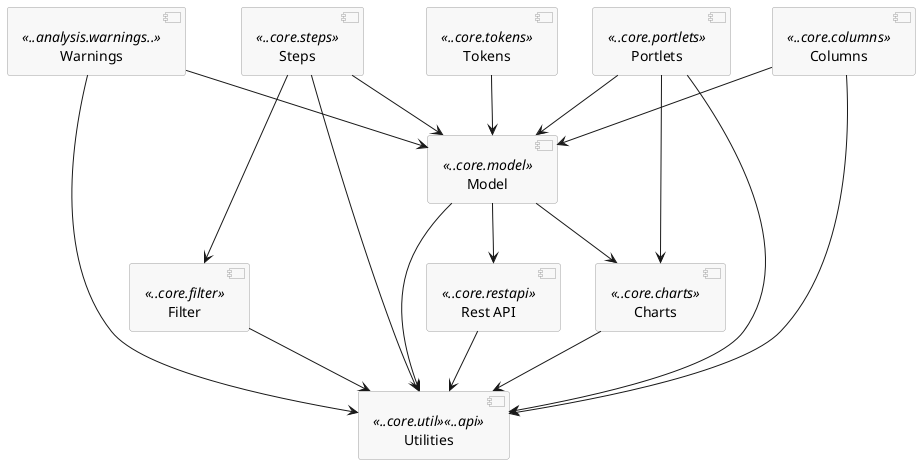 @startuml

skinparam componentStyle uml2
skinparam component {
  BorderColor #a0a0a0
  BackgroundColor #f8f8f8
}

[Warnings] <<..analysis.warnings..>>
[Steps] <<..core.steps>>

[Model] <<..core.model>>

[Charts] <<..core.charts>>
[Filter] <<..core.filter>>
[Portlets] <<..core.portlets>>
[Columns] <<..core.columns>>
[Rest API] <<..core.restapi>>
[Tokens] <<..core.tokens>>
[Utilities] <<..core.util>> <<..api>>

[Warnings] --> [Utilities]
[Warnings] --> [Model]

[Steps] --> [Utilities]
[Steps] --> [Model]
[Steps] ---> [Filter]

[Tokens] --> [Model]

[Portlets] --> [Model]
[Portlets] --> [Utilities]
[Portlets] --> [Charts]

[Columns] --> [Model]
[Columns] --> [Utilities]

[Model] --> [Utilities]
[Model] --> [Charts]
[Model] --> [Rest API]

[Charts] --> [Utilities]
[Rest API] --> [Utilities]
[Filter] --> [Utilities]

@enduml
